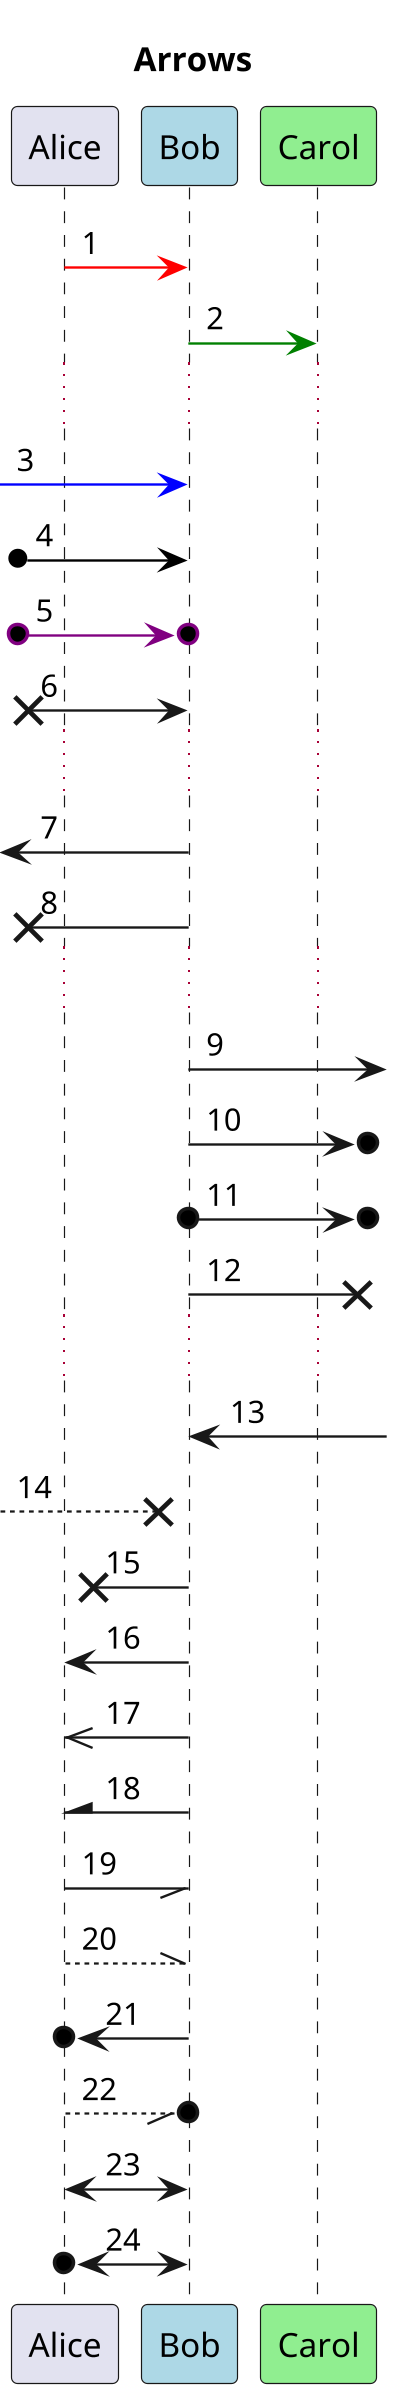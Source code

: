 @startuml
scale 400 width

title Arrows

participant Alice
participant Bob #lightblue
participant Carol #lightgreen

Alice -[#red]> Bob    :1
Bob -[#green]> Carol    :2
...
[-[#blue]> Bob :3
[o-[#black]> Bob    :4
[o-[#purple]>o Bob   :5
[x-> Bob    :6
...
[<- Bob :7
[x<- Bob    :8
...
Bob ->] :9
Bob ->o]    :10
Bob o->o]   :11
Bob ->x]    :12
...
Bob <-] :13
[-->x Bob   :14

Bob ->x Alice   :15
Bob -> Alice    :16
Bob ->> Alice   :17
Bob -\ Alice    :18
Bob \\- Alice   :19
Bob //-- Alice  :20
Bob ->o Alice   :21
Bob o\\-- Alice :22
Bob <-> Alice   :23
Bob <->o Alice  :24
@enduml